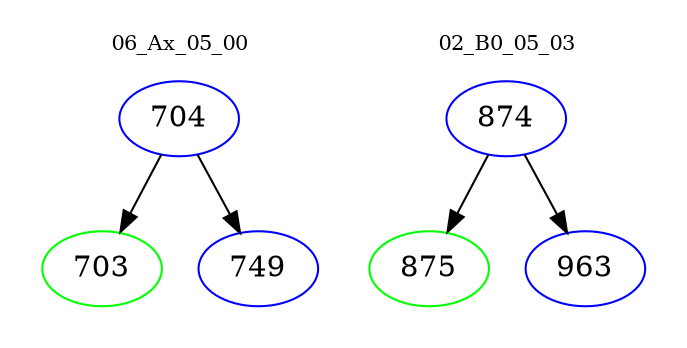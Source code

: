 digraph{
subgraph cluster_0 {
color = white
label = "06_Ax_05_00";
fontsize=10;
T0_704 [label="704", color="blue"]
T0_704 -> T0_703 [color="black"]
T0_703 [label="703", color="green"]
T0_704 -> T0_749 [color="black"]
T0_749 [label="749", color="blue"]
}
subgraph cluster_1 {
color = white
label = "02_B0_05_03";
fontsize=10;
T1_874 [label="874", color="blue"]
T1_874 -> T1_875 [color="black"]
T1_875 [label="875", color="green"]
T1_874 -> T1_963 [color="black"]
T1_963 [label="963", color="blue"]
}
}
